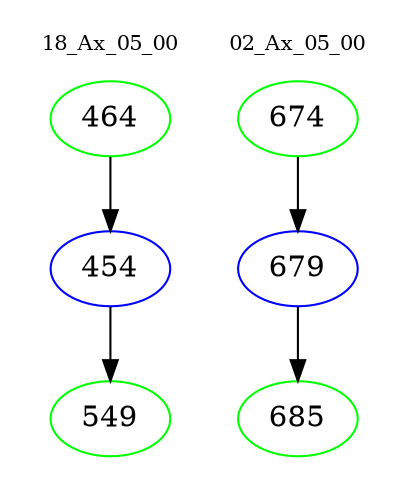 digraph{
subgraph cluster_0 {
color = white
label = "18_Ax_05_00";
fontsize=10;
T0_464 [label="464", color="green"]
T0_464 -> T0_454 [color="black"]
T0_454 [label="454", color="blue"]
T0_454 -> T0_549 [color="black"]
T0_549 [label="549", color="green"]
}
subgraph cluster_1 {
color = white
label = "02_Ax_05_00";
fontsize=10;
T1_674 [label="674", color="green"]
T1_674 -> T1_679 [color="black"]
T1_679 [label="679", color="blue"]
T1_679 -> T1_685 [color="black"]
T1_685 [label="685", color="green"]
}
}
